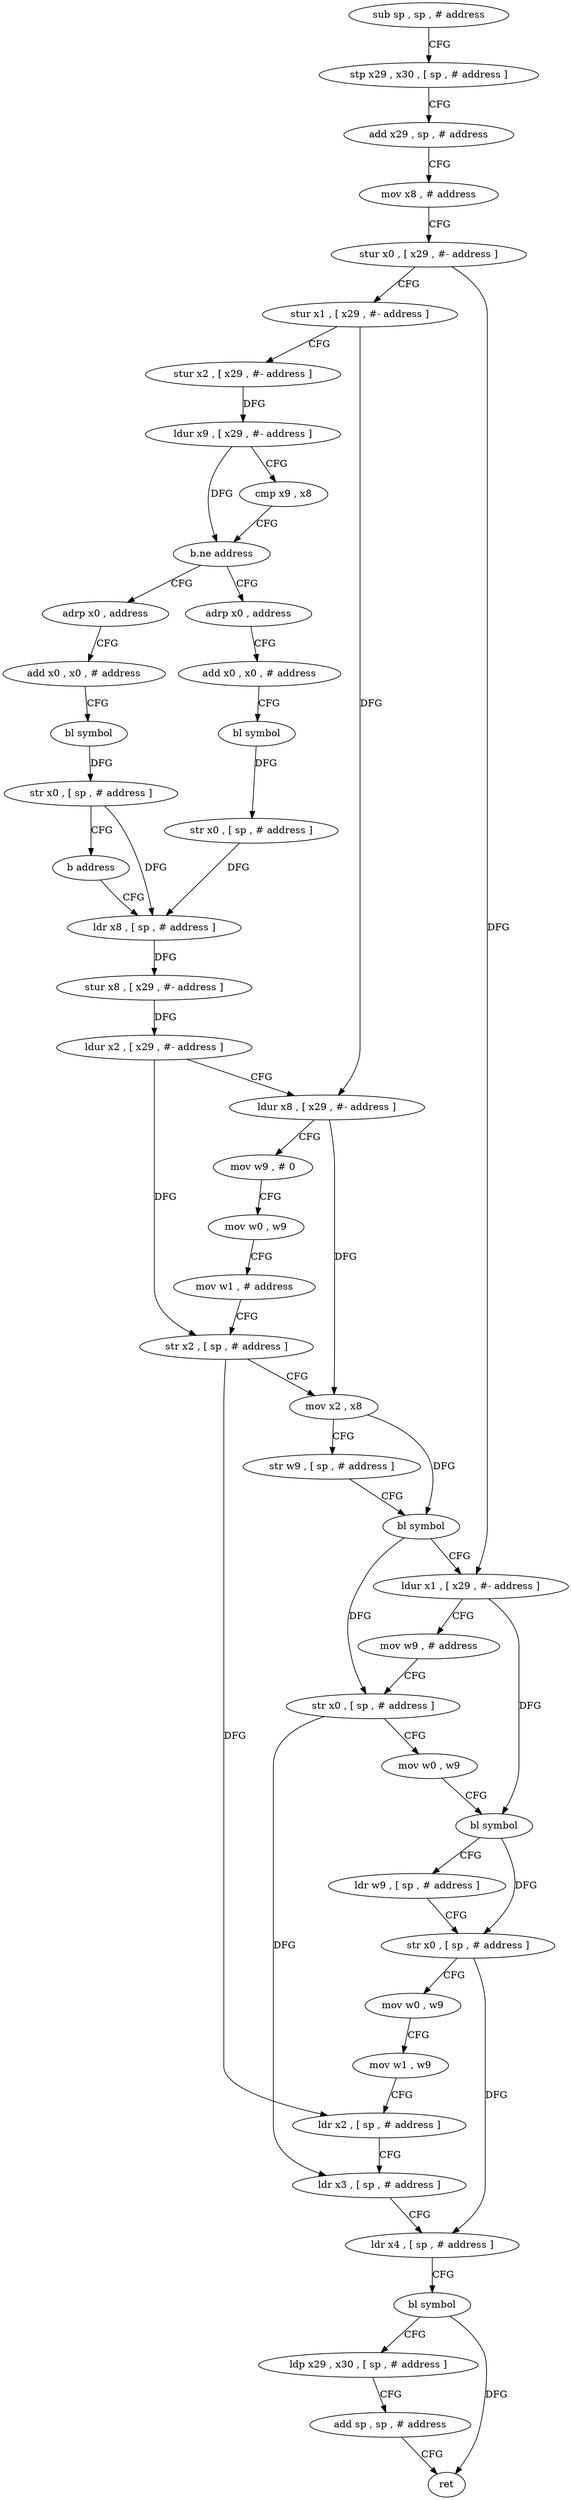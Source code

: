 digraph "func" {
"4243532" [label = "sub sp , sp , # address" ]
"4243536" [label = "stp x29 , x30 , [ sp , # address ]" ]
"4243540" [label = "add x29 , sp , # address" ]
"4243544" [label = "mov x8 , # address" ]
"4243548" [label = "stur x0 , [ x29 , #- address ]" ]
"4243552" [label = "stur x1 , [ x29 , #- address ]" ]
"4243556" [label = "stur x2 , [ x29 , #- address ]" ]
"4243560" [label = "ldur x9 , [ x29 , #- address ]" ]
"4243564" [label = "cmp x9 , x8" ]
"4243568" [label = "b.ne address" ]
"4243592" [label = "adrp x0 , address" ]
"4243572" [label = "adrp x0 , address" ]
"4243596" [label = "add x0 , x0 , # address" ]
"4243600" [label = "bl symbol" ]
"4243604" [label = "str x0 , [ sp , # address ]" ]
"4243608" [label = "ldr x8 , [ sp , # address ]" ]
"4243576" [label = "add x0 , x0 , # address" ]
"4243580" [label = "bl symbol" ]
"4243584" [label = "str x0 , [ sp , # address ]" ]
"4243588" [label = "b address" ]
"4243612" [label = "stur x8 , [ x29 , #- address ]" ]
"4243616" [label = "ldur x2 , [ x29 , #- address ]" ]
"4243620" [label = "ldur x8 , [ x29 , #- address ]" ]
"4243624" [label = "mov w9 , # 0" ]
"4243628" [label = "mov w0 , w9" ]
"4243632" [label = "mov w1 , # address" ]
"4243636" [label = "str x2 , [ sp , # address ]" ]
"4243640" [label = "mov x2 , x8" ]
"4243644" [label = "str w9 , [ sp , # address ]" ]
"4243648" [label = "bl symbol" ]
"4243652" [label = "ldur x1 , [ x29 , #- address ]" ]
"4243656" [label = "mov w9 , # address" ]
"4243660" [label = "str x0 , [ sp , # address ]" ]
"4243664" [label = "mov w0 , w9" ]
"4243668" [label = "bl symbol" ]
"4243672" [label = "ldr w9 , [ sp , # address ]" ]
"4243676" [label = "str x0 , [ sp , # address ]" ]
"4243680" [label = "mov w0 , w9" ]
"4243684" [label = "mov w1 , w9" ]
"4243688" [label = "ldr x2 , [ sp , # address ]" ]
"4243692" [label = "ldr x3 , [ sp , # address ]" ]
"4243696" [label = "ldr x4 , [ sp , # address ]" ]
"4243700" [label = "bl symbol" ]
"4243704" [label = "ldp x29 , x30 , [ sp , # address ]" ]
"4243708" [label = "add sp , sp , # address" ]
"4243712" [label = "ret" ]
"4243532" -> "4243536" [ label = "CFG" ]
"4243536" -> "4243540" [ label = "CFG" ]
"4243540" -> "4243544" [ label = "CFG" ]
"4243544" -> "4243548" [ label = "CFG" ]
"4243548" -> "4243552" [ label = "CFG" ]
"4243548" -> "4243652" [ label = "DFG" ]
"4243552" -> "4243556" [ label = "CFG" ]
"4243552" -> "4243620" [ label = "DFG" ]
"4243556" -> "4243560" [ label = "DFG" ]
"4243560" -> "4243564" [ label = "CFG" ]
"4243560" -> "4243568" [ label = "DFG" ]
"4243564" -> "4243568" [ label = "CFG" ]
"4243568" -> "4243592" [ label = "CFG" ]
"4243568" -> "4243572" [ label = "CFG" ]
"4243592" -> "4243596" [ label = "CFG" ]
"4243572" -> "4243576" [ label = "CFG" ]
"4243596" -> "4243600" [ label = "CFG" ]
"4243600" -> "4243604" [ label = "DFG" ]
"4243604" -> "4243608" [ label = "DFG" ]
"4243608" -> "4243612" [ label = "DFG" ]
"4243576" -> "4243580" [ label = "CFG" ]
"4243580" -> "4243584" [ label = "DFG" ]
"4243584" -> "4243588" [ label = "CFG" ]
"4243584" -> "4243608" [ label = "DFG" ]
"4243588" -> "4243608" [ label = "CFG" ]
"4243612" -> "4243616" [ label = "DFG" ]
"4243616" -> "4243620" [ label = "CFG" ]
"4243616" -> "4243636" [ label = "DFG" ]
"4243620" -> "4243624" [ label = "CFG" ]
"4243620" -> "4243640" [ label = "DFG" ]
"4243624" -> "4243628" [ label = "CFG" ]
"4243628" -> "4243632" [ label = "CFG" ]
"4243632" -> "4243636" [ label = "CFG" ]
"4243636" -> "4243640" [ label = "CFG" ]
"4243636" -> "4243688" [ label = "DFG" ]
"4243640" -> "4243644" [ label = "CFG" ]
"4243640" -> "4243648" [ label = "DFG" ]
"4243644" -> "4243648" [ label = "CFG" ]
"4243648" -> "4243652" [ label = "CFG" ]
"4243648" -> "4243660" [ label = "DFG" ]
"4243652" -> "4243656" [ label = "CFG" ]
"4243652" -> "4243668" [ label = "DFG" ]
"4243656" -> "4243660" [ label = "CFG" ]
"4243660" -> "4243664" [ label = "CFG" ]
"4243660" -> "4243692" [ label = "DFG" ]
"4243664" -> "4243668" [ label = "CFG" ]
"4243668" -> "4243672" [ label = "CFG" ]
"4243668" -> "4243676" [ label = "DFG" ]
"4243672" -> "4243676" [ label = "CFG" ]
"4243676" -> "4243680" [ label = "CFG" ]
"4243676" -> "4243696" [ label = "DFG" ]
"4243680" -> "4243684" [ label = "CFG" ]
"4243684" -> "4243688" [ label = "CFG" ]
"4243688" -> "4243692" [ label = "CFG" ]
"4243692" -> "4243696" [ label = "CFG" ]
"4243696" -> "4243700" [ label = "CFG" ]
"4243700" -> "4243704" [ label = "CFG" ]
"4243700" -> "4243712" [ label = "DFG" ]
"4243704" -> "4243708" [ label = "CFG" ]
"4243708" -> "4243712" [ label = "CFG" ]
}

